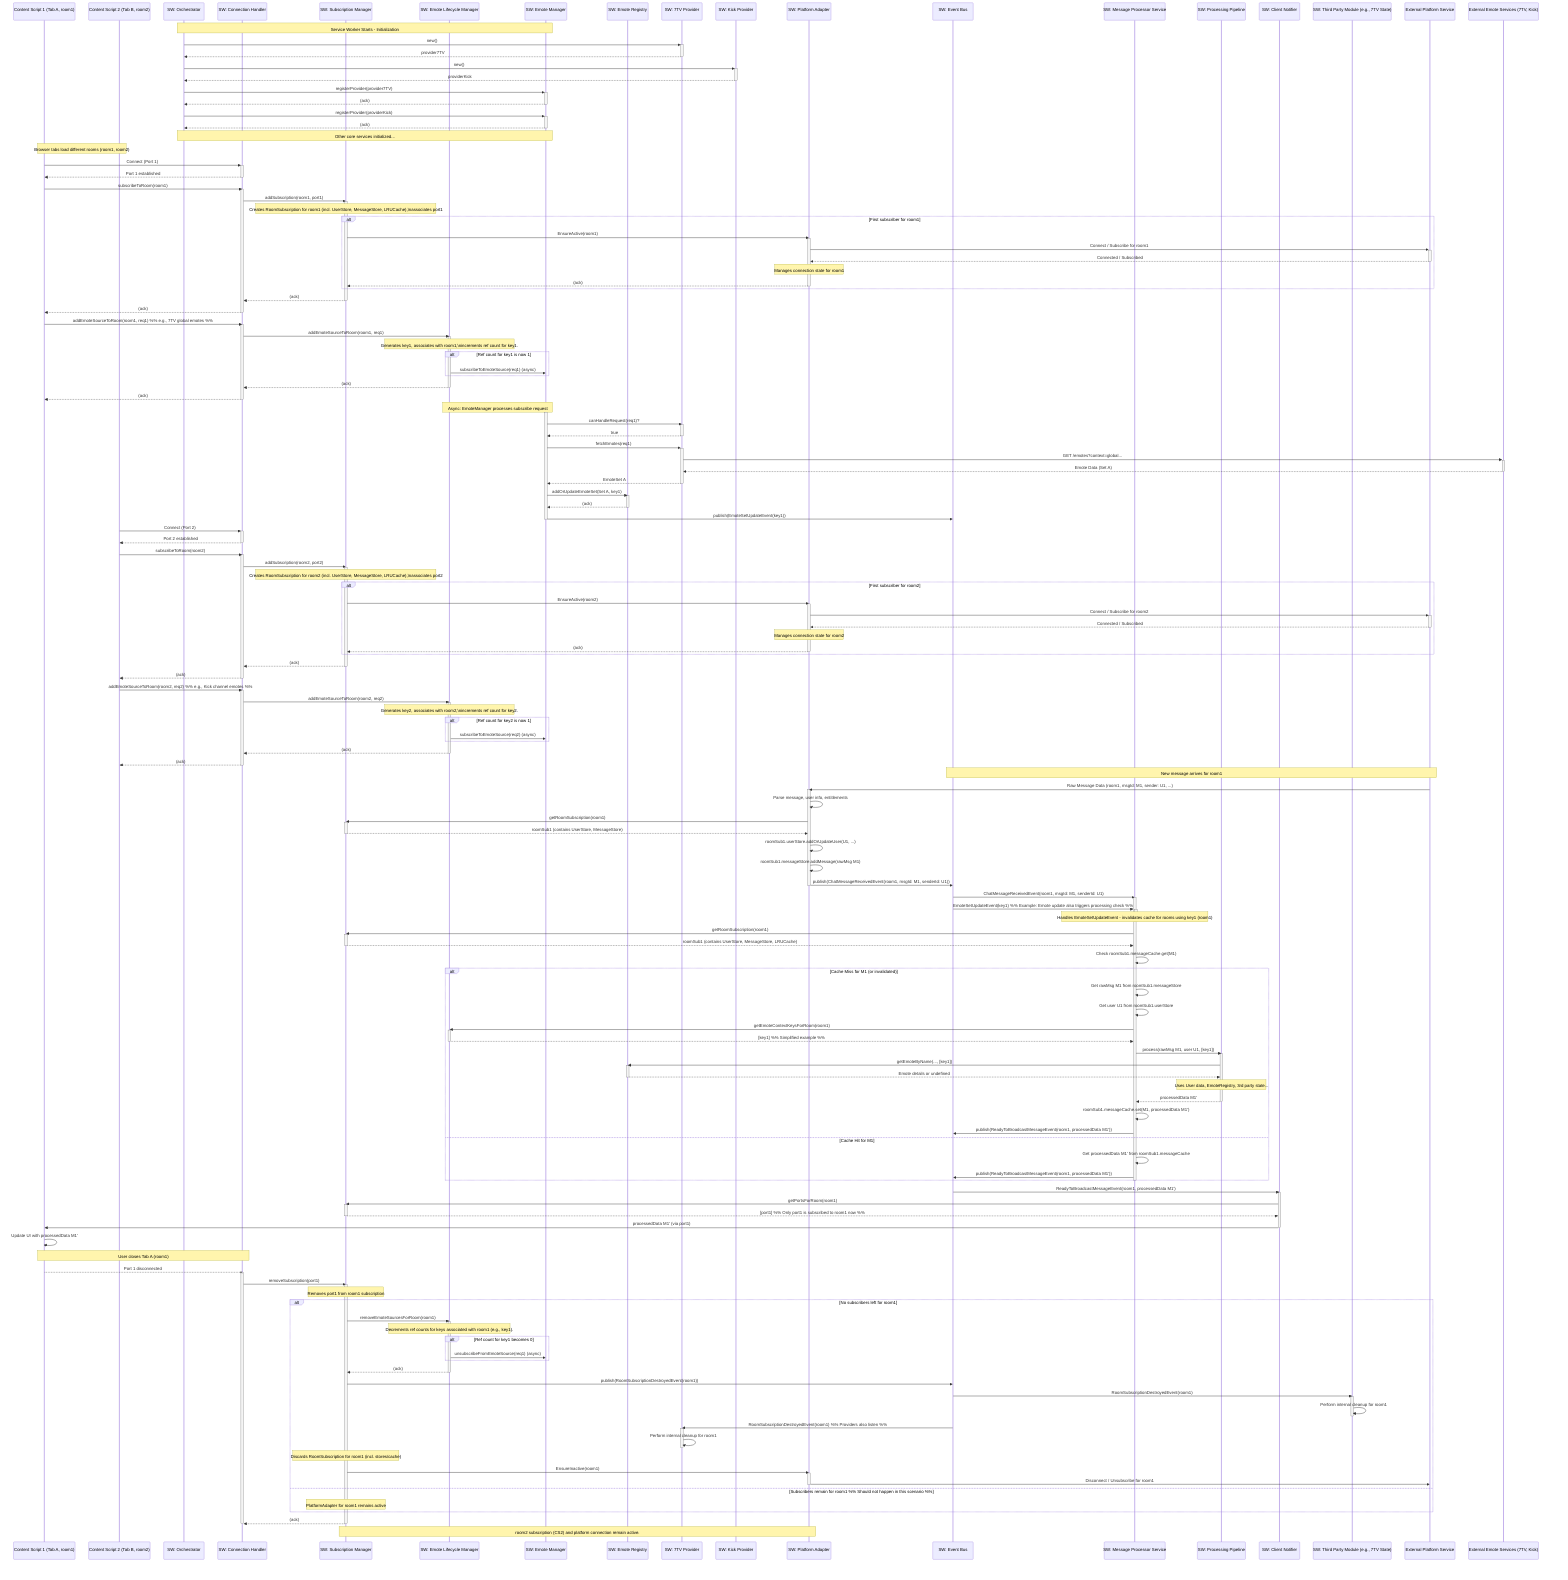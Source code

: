 sequenceDiagram
    participant CS1 as Content Script 1 (Tab A, room1)
    participant CS2 as Content Script 2 (Tab B, room2)
    participant SW_Orchestrator as SW: Orchestrator
    participant SW_ConnHandler as SW: Connection Handler
    participant SW_SubManager as SW: Subscription Manager
    participant SW_EmoteLifecycleManager as SW: Emote Lifecycle Manager
    participant SW_EmoteManager as SW: Emote Manager
    participant SW_EmoteRegistry as SW: Emote Registry
    participant SW_EmoteProvider_7TV as SW: 7TV Provider
    participant SW_EmoteProvider_Kick as SW: Kick Provider
    participant SW_PlatformAdapter as SW: Platform Adapter
    participant SW_EventBus as SW: Event Bus
    participant SW_MsgProcessor as SW: Message Processor Service
    participant SW_Pipeline as SW: Processing Pipeline
    participant SW_Notifier as SW: Client Notifier
    participant SW_ThirdPartyModule as SW: Third Party Module (e.g., 7TV State)
    participant PlatformService as External Platform Service
    participant EmoteProviderServices as External Emote Services (7TV, Kick)

    %% Initialization Phase %%
    Note over SW_Orchestrator, SW_EmoteManager: Service Worker Starts - Initialization
    SW_Orchestrator->>+SW_EmoteProvider_7TV: new()
    SW_EmoteProvider_7TV-->>-SW_Orchestrator: provider7TV
    SW_Orchestrator->>+SW_EmoteProvider_Kick: new()
    SW_EmoteProvider_Kick-->>-SW_Orchestrator: providerKick
    SW_Orchestrator->>+SW_EmoteManager: registerProvider(provider7TV)
    SW_EmoteManager-->>-SW_Orchestrator: (ack)
    SW_Orchestrator->>+SW_EmoteManager: registerProvider(providerKick)
    SW_EmoteManager-->>-SW_Orchestrator: (ack)
    Note over SW_Orchestrator, SW_EmoteManager: Other core services initialized...

    Note over CS1, CS2: Browser tabs load different rooms (room1, room2)

    %% CS1 Connects & Subscribes (room1) %%
    CS1->>+SW_ConnHandler: Connect (Port 1)
    SW_ConnHandler-->>-CS1: Port 1 established


    CS1->>SW_ConnHandler: subscribeToRoom(room1)
    activate SW_ConnHandler
    SW_ConnHandler->>SW_SubManager: addSubscription(room1, port1)
    activate SW_SubManager
    Note over SW_SubManager: Creates RoomSubscription for room1 (incl. UserStore, MessageStore, LRUCache),\nassociates port1
    %% No association needed in EmoteLifecycleManager at this stage %%

    alt First subscriber for room1
        SW_SubManager->>SW_PlatformAdapter: EnsureActive(room1)
        activate SW_PlatformAdapter
        SW_PlatformAdapter->>+PlatformService: Connect / Subscribe for room1
        PlatformService-->>-SW_PlatformAdapter: Connected / Subscribed
        Note over SW_PlatformAdapter: Manages connection state for room1
        SW_PlatformAdapter-->>SW_SubManager: (ack)
        deactivate SW_PlatformAdapter
    end
    SW_SubManager-->>SW_ConnHandler: (ack)
    deactivate SW_SubManager
    SW_ConnHandler-->>CS1: (ack)
    deactivate SW_ConnHandler

    CS1->>SW_ConnHandler: addEmoteSourceToRoom(room1, req1) %% e.g., 7TV global emotes %%
    activate SW_ConnHandler
    SW_ConnHandler->>SW_EmoteLifecycleManager: addEmoteSourceToRoom(room1, req1)
    activate SW_EmoteLifecycleManager
    Note over SW_EmoteLifecycleManager: Generates key1, associates with room1,\nincrements ref count for key1.
    alt Ref count for key1 is now 1
        SW_EmoteLifecycleManager->>SW_EmoteManager: subscribeToEmoteSource(req1) (async)
    end
    SW_EmoteLifecycleManager-->>SW_ConnHandler: (ack)
    deactivate SW_EmoteLifecycleManager
    SW_ConnHandler-->>CS1: (ack)
    deactivate SW_ConnHandler

    %% Emote Fetching Triggered (Async Example for req1) %%
    Note over SW_EmoteLifecycleManager, SW_EmoteManager: Async: EmoteManager processes subscribe request
    activate SW_EmoteManager
    SW_EmoteManager->>SW_EmoteProvider_7TV: canHandleRequest(req1)?
    activate SW_EmoteProvider_7TV
    SW_EmoteProvider_7TV-->>SW_EmoteManager: true
    deactivate SW_EmoteProvider_7TV
    SW_EmoteManager->>+SW_EmoteProvider_7TV: fetchEmotes(req1)
    SW_EmoteProvider_7TV->>+EmoteProviderServices: GET /emotes?context=global...
    EmoteProviderServices-->>-SW_EmoteProvider_7TV: Emote Data (Set A)
    SW_EmoteProvider_7TV-->>SW_EmoteManager: EmoteSet A
    deactivate SW_EmoteProvider_7TV
    SW_EmoteManager->>SW_EmoteRegistry: addOrUpdateEmoteSet(Set A, key1)
    activate SW_EmoteRegistry
    SW_EmoteRegistry-->>SW_EmoteManager: (ack)
    deactivate SW_EmoteRegistry
    SW_EmoteManager->>SW_EventBus: publish(EmoteSetUpdateEvent(key1))
    deactivate SW_EmoteManager

    %% CS2 Connects & Subscribes (room2) %%
    CS2->>+SW_ConnHandler: Connect (Port 2)
    SW_ConnHandler-->>-CS2: Port 2 established


    CS2->>SW_ConnHandler: subscribeToRoom(room2)
    activate SW_ConnHandler
    SW_ConnHandler->>SW_SubManager: addSubscription(room2, port2)
    activate SW_SubManager
    Note over SW_SubManager: Creates RoomSubscription for room2 (incl. UserStore, MessageStore, LRUCache),\nassociates port2
    %% No association needed in EmoteLifecycleManager at this stage %%

    alt First subscriber for room2
        SW_SubManager->>SW_PlatformAdapter: EnsureActive(room2)
        activate SW_PlatformAdapter
        SW_PlatformAdapter->>+PlatformService: Connect / Subscribe for room2
        PlatformService-->>-SW_PlatformAdapter: Connected / Subscribed
        Note over SW_PlatformAdapter: Manages connection state for room2
        SW_PlatformAdapter-->>SW_SubManager: (ack)
        deactivate SW_PlatformAdapter
    end
    SW_SubManager-->>SW_ConnHandler: (ack)
    deactivate SW_SubManager
    SW_ConnHandler-->>CS2: (ack)
    deactivate SW_ConnHandler

    CS2->>SW_ConnHandler: addEmoteSourceToRoom(room2, req2) %% e.g., Kick channel emotes %%
    activate SW_ConnHandler
    SW_ConnHandler->>SW_EmoteLifecycleManager: addEmoteSourceToRoom(room2, req2)
    activate SW_EmoteLifecycleManager
    Note over SW_EmoteLifecycleManager: Generates key2, associates with room2,\nincrements ref count for key2.
    alt Ref count for key2 is now 1
        SW_EmoteLifecycleManager->>SW_EmoteManager: subscribeToEmoteSource(req2) (async)
    end
    SW_EmoteLifecycleManager-->>SW_ConnHandler: (ack)
    deactivate SW_EmoteLifecycleManager
    SW_ConnHandler-->>CS2: (ack)
    deactivate SW_ConnHandler
    %% Async fetch for req2 would happen similarly, likely using SW_EmoteProvider_Kick %%

    %% Message Received from Platform (Example for room1) %%
    Note over PlatformService, SW_EventBus: New message arrives for room1
    PlatformService->>SW_PlatformAdapter: Raw Message Data (room1, msgId: M1, sender: U1, ...)
    activate SW_PlatformAdapter
    SW_PlatformAdapter->>SW_PlatformAdapter: Parse message, user info, entitlements
    SW_PlatformAdapter->>SW_SubManager: getRoomSubscription(room1)
    activate SW_SubManager
    SW_SubManager-->>SW_PlatformAdapter: roomSub1 (contains UserStore, MessageStore)
    deactivate SW_SubManager
    SW_PlatformAdapter->>SW_PlatformAdapter: roomSub1.userStore.addOrUpdateUser(U1, ...)
    SW_PlatformAdapter->>SW_PlatformAdapter: roomSub1.messageStore.addMessage(rawMsg M1)
    SW_PlatformAdapter->>SW_EventBus: publish(ChatMessageReceivedEvent(room1, msgId: M1, senderId: U1))
    deactivate SW_PlatformAdapter

    %% Message Processing (On-Demand - Example for room1, msg M1) %%
    SW_EventBus->>SW_MsgProcessor: ChatMessageReceivedEvent(room1, msgId: M1, senderId: U1)
    activate SW_MsgProcessor
    SW_EventBus->>SW_MsgProcessor: EmoteSetUpdateEvent(key1) %% Example: Emote update also triggers processing check %%
    activate SW_MsgProcessor
    Note over SW_MsgProcessor: Handles EmoteSetUpdateEvent - invalidates cache for rooms using key1 (room1)
    deactivate SW_MsgProcessor

    SW_MsgProcessor->>SW_SubManager: getRoomSubscription(room1)
    activate SW_SubManager
    SW_SubManager-->>SW_MsgProcessor: roomSub1 (contains UserStore, MessageStore, LRUCache)
    deactivate SW_SubManager
    SW_MsgProcessor->>SW_MsgProcessor: Check roomSub1.messageCache.get(M1)
    alt Cache Miss for M1 (or invalidated)
        SW_MsgProcessor->>SW_MsgProcessor: Get rawMsg M1 from roomSub1.messageStore
        SW_MsgProcessor->>SW_MsgProcessor: Get user U1 from roomSub1.userStore
        SW_MsgProcessor->>SW_EmoteLifecycleManager: getEmoteContextKeysForRoom(room1)
        activate SW_EmoteLifecycleManager
        SW_EmoteLifecycleManager-->>SW_MsgProcessor: [key1] %% Simplified example %%
        deactivate SW_EmoteLifecycleManager
        SW_MsgProcessor->>SW_Pipeline: process(rawMsg M1, user U1, [key1])
        activate SW_Pipeline
        SW_Pipeline->>SW_EmoteRegistry: getEmoteByName(..., [key1])
        activate SW_EmoteRegistry
        SW_EmoteRegistry-->>SW_Pipeline: Emote details or undefined
        deactivate SW_EmoteRegistry
        Note over SW_Pipeline: Uses User data, EmoteRegistry, 3rd party state...
        SW_Pipeline-->>SW_MsgProcessor: processedData M1'
        deactivate SW_Pipeline
        SW_MsgProcessor->>SW_MsgProcessor: roomSub1.messageCache.set(M1, processedData M1')
        SW_MsgProcessor->>SW_EventBus: publish(ReadyToBroadcastMessageEvent(room1, processedData M1'))
    else Cache Hit for M1
        SW_MsgProcessor->>SW_MsgProcessor: Get processedData M1' from roomSub1.messageCache
        SW_MsgProcessor->>SW_EventBus: publish(ReadyToBroadcastMessageEvent(room1, processedData M1'))
    end
    deactivate SW_MsgProcessor

    %% Message Broadcasting (Example for room1, msg M1) %%
    SW_EventBus->>SW_Notifier: ReadyToBroadcastMessageEvent(room1, processedData M1')
    activate SW_Notifier
    SW_Notifier->>SW_SubManager: getPortsForRoom(room1)
    activate SW_SubManager
    SW_SubManager-->>SW_Notifier: [port1] %% Only port1 is subscribed to room1 now %%
    deactivate SW_SubManager
    SW_Notifier->>CS1: processedData M1' (via port1)
    %% Note: CS2 would NOT receive this message as it's for room1 %%
    deactivate SW_Notifier

    %% UI Update (Example for room1) %%
    CS1->>CS1: Update UI with processedData M1'

    %% CS1 Disconnects %%
    Note over CS1, SW_ConnHandler: User closes Tab A (room1)
    CS1--xSW_ConnHandler: Port 1 disconnected
    activate SW_ConnHandler
    SW_ConnHandler->>SW_SubManager: removeSubscription(port1)
    activate SW_SubManager
    Note over SW_SubManager: Removes port1 from room1 subscription
    alt No subscribers left for room1
        SW_SubManager->>SW_EmoteLifecycleManager: removeEmoteSourcesForRoom(room1)
        activate SW_EmoteLifecycleManager
        Note over SW_EmoteLifecycleManager: Decrements ref counts for keys associated with room1 (e.g., key1).
        alt Ref count for key1 becomes 0
             SW_EmoteLifecycleManager->>SW_EmoteManager: unsubscribeFromEmoteSource(req1) (async)
        end
        SW_EmoteLifecycleManager-->>SW_SubManager: (ack)
        deactivate SW_EmoteLifecycleManager
        SW_SubManager->>SW_EventBus: publish(RoomSubscriptionDestroyedEvent(room1))
        SW_EventBus->>SW_ThirdPartyModule: RoomSubscriptionDestroyedEvent(room1)
        activate SW_ThirdPartyModule
        SW_ThirdPartyModule->>SW_ThirdPartyModule: Perform internal cleanup for room1
        deactivate SW_ThirdPartyModule
        SW_EventBus->>SW_EmoteProvider_7TV: RoomSubscriptionDestroyedEvent(room1) %% Providers also listen %%
        activate SW_EmoteProvider_7TV
        SW_EmoteProvider_7TV->>SW_EmoteProvider_7TV: Perform internal cleanup for room1
        deactivate SW_EmoteProvider_7TV
        Note over SW_SubManager: Discards RoomSubscription for room1 (incl. stores/cache)
        SW_SubManager->>SW_PlatformAdapter: EnsureInactive(room1)
        activate SW_PlatformAdapter
        SW_PlatformAdapter->>PlatformService: Disconnect / Unsubscribe for room1
        deactivate SW_PlatformAdapter
    else Subscribers remain for room1 %% Should not happen in this scenario %%
        Note over SW_SubManager: PlatformAdapter for room1 remains active
    end
    SW_SubManager-->>SW_ConnHandler: (ack)
    deactivate SW_SubManager
    deactivate SW_ConnHandler

    Note over SW_SubManager, SW_PlatformAdapter: room2 subscription (CS2) and platform connection remain active.